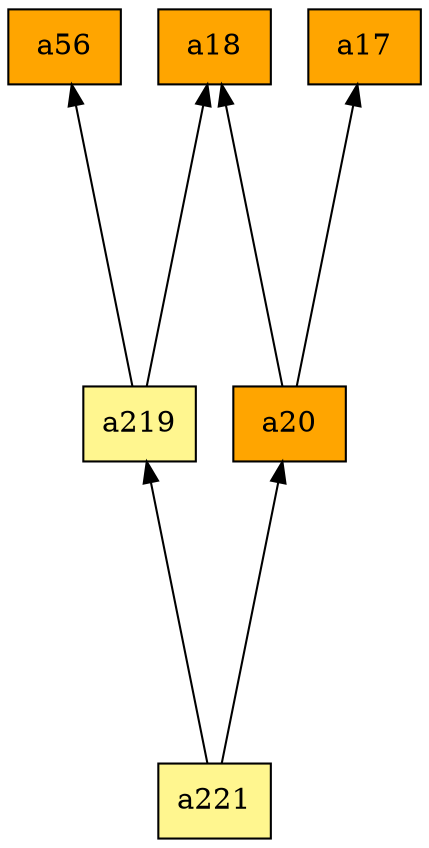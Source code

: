 digraph G {
rankdir=BT;ranksep="2.0";
"a219" [shape=record,fillcolor=khaki1,style=filled,label="{a219}"];
"a18" [shape=record,fillcolor=orange,style=filled,label="{a18}"];
"a221" [shape=record,fillcolor=khaki1,style=filled,label="{a221}"];
"a56" [shape=record,fillcolor=orange,style=filled,label="{a56}"];
"a20" [shape=record,fillcolor=orange,style=filled,label="{a20}"];
"a17" [shape=record,fillcolor=orange,style=filled,label="{a17}"];
"a219" -> "a56"
"a219" -> "a18"
"a221" -> "a20"
"a221" -> "a219"
"a20" -> "a18"
"a20" -> "a17"
}